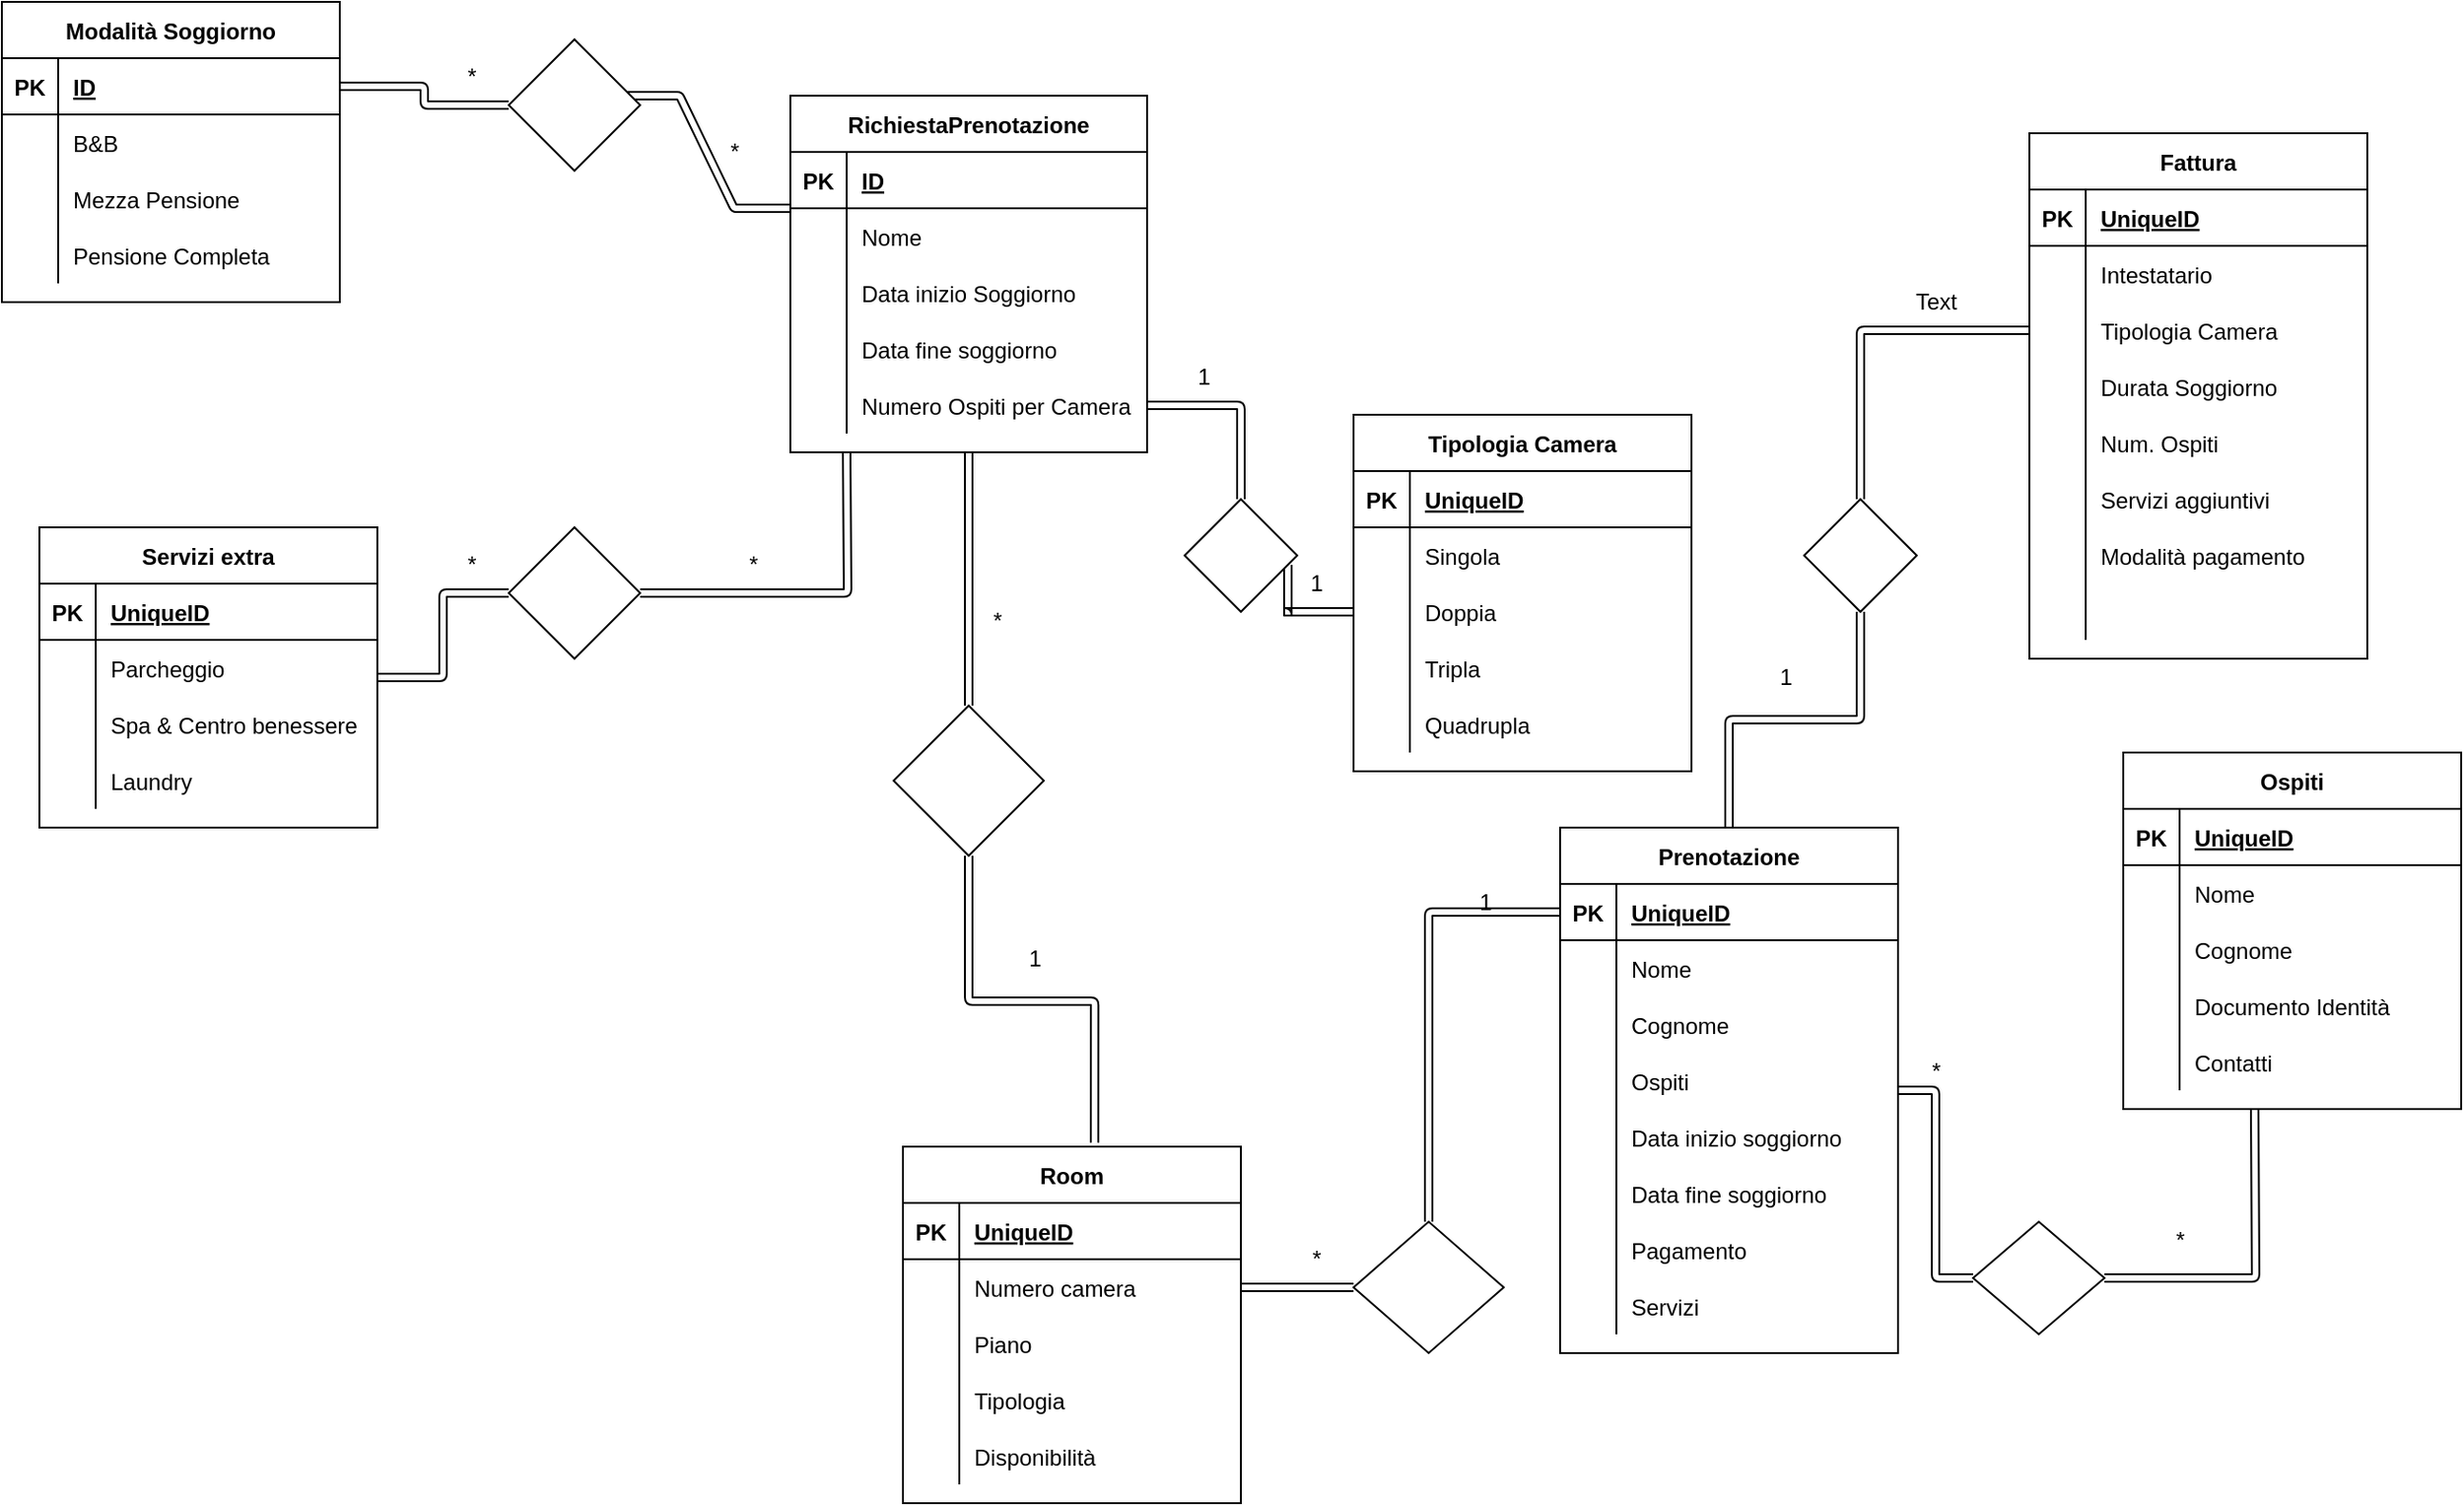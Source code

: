 <mxfile version="13.7.9" type="device"><diagram id="R2lEEEUBdFMjLlhIrx00" name="Page-1"><mxGraphModel dx="1936" dy="806" grid="1" gridSize="10" guides="1" tooltips="1" connect="1" arrows="1" fold="1" page="1" pageScale="1" pageWidth="850" pageHeight="1100" math="0" shadow="0" extFonts="Permanent Marker^https://fonts.googleapis.com/css?family=Permanent+Marker"><root><mxCell id="0"/><mxCell id="1" parent="0"/><mxCell id="8JOzGyw3Q2rwwjEbt0hc-200" value="" style="edgeStyle=orthogonalEdgeStyle;rounded=1;sketch=0;orthogonalLoop=1;jettySize=auto;html=1;shape=link;" parent="1" source="8JOzGyw3Q2rwwjEbt0hc-161" target="8JOzGyw3Q2rwwjEbt0hc-199" edge="1"><mxGeometry relative="1" as="geometry"/></mxCell><mxCell id="8JOzGyw3Q2rwwjEbt0hc-161" value="RichiestaPrenotazione" style="shape=table;startSize=30;container=1;collapsible=1;childLayout=tableLayout;fixedRows=1;rowLines=0;fontStyle=1;align=center;resizeLast=1;" parent="1" vertex="1"><mxGeometry x="290" y="90" width="190" height="190" as="geometry"/></mxCell><mxCell id="8JOzGyw3Q2rwwjEbt0hc-162" value="" style="shape=partialRectangle;collapsible=0;dropTarget=0;pointerEvents=0;fillColor=none;top=0;left=0;bottom=1;right=0;points=[[0,0.5],[1,0.5]];portConstraint=eastwest;" parent="8JOzGyw3Q2rwwjEbt0hc-161" vertex="1"><mxGeometry y="30" width="190" height="30" as="geometry"/></mxCell><mxCell id="8JOzGyw3Q2rwwjEbt0hc-163" value="PK" style="shape=partialRectangle;connectable=0;fillColor=none;top=0;left=0;bottom=0;right=0;fontStyle=1;overflow=hidden;" parent="8JOzGyw3Q2rwwjEbt0hc-162" vertex="1"><mxGeometry width="30" height="30" as="geometry"/></mxCell><mxCell id="8JOzGyw3Q2rwwjEbt0hc-164" value="ID" style="shape=partialRectangle;connectable=0;fillColor=none;top=0;left=0;bottom=0;right=0;align=left;spacingLeft=6;fontStyle=5;overflow=hidden;" parent="8JOzGyw3Q2rwwjEbt0hc-162" vertex="1"><mxGeometry x="30" width="160" height="30" as="geometry"/></mxCell><mxCell id="8JOzGyw3Q2rwwjEbt0hc-165" value="" style="shape=partialRectangle;collapsible=0;dropTarget=0;pointerEvents=0;fillColor=none;top=0;left=0;bottom=0;right=0;points=[[0,0.5],[1,0.5]];portConstraint=eastwest;" parent="8JOzGyw3Q2rwwjEbt0hc-161" vertex="1"><mxGeometry y="60" width="190" height="30" as="geometry"/></mxCell><mxCell id="8JOzGyw3Q2rwwjEbt0hc-166" value="" style="shape=partialRectangle;connectable=0;fillColor=none;top=0;left=0;bottom=0;right=0;editable=1;overflow=hidden;" parent="8JOzGyw3Q2rwwjEbt0hc-165" vertex="1"><mxGeometry width="30" height="30" as="geometry"/></mxCell><mxCell id="8JOzGyw3Q2rwwjEbt0hc-167" value="Nome" style="shape=partialRectangle;connectable=0;fillColor=none;top=0;left=0;bottom=0;right=0;align=left;spacingLeft=6;overflow=hidden;" parent="8JOzGyw3Q2rwwjEbt0hc-165" vertex="1"><mxGeometry x="30" width="160" height="30" as="geometry"/></mxCell><mxCell id="8JOzGyw3Q2rwwjEbt0hc-168" value="" style="shape=partialRectangle;collapsible=0;dropTarget=0;pointerEvents=0;fillColor=none;top=0;left=0;bottom=0;right=0;points=[[0,0.5],[1,0.5]];portConstraint=eastwest;" parent="8JOzGyw3Q2rwwjEbt0hc-161" vertex="1"><mxGeometry y="90" width="190" height="30" as="geometry"/></mxCell><mxCell id="8JOzGyw3Q2rwwjEbt0hc-169" value="" style="shape=partialRectangle;connectable=0;fillColor=none;top=0;left=0;bottom=0;right=0;editable=1;overflow=hidden;" parent="8JOzGyw3Q2rwwjEbt0hc-168" vertex="1"><mxGeometry width="30" height="30" as="geometry"/></mxCell><mxCell id="8JOzGyw3Q2rwwjEbt0hc-170" value="Data inizio Soggiorno" style="shape=partialRectangle;connectable=0;fillColor=none;top=0;left=0;bottom=0;right=0;align=left;spacingLeft=6;overflow=hidden;" parent="8JOzGyw3Q2rwwjEbt0hc-168" vertex="1"><mxGeometry x="30" width="160" height="30" as="geometry"/></mxCell><mxCell id="8JOzGyw3Q2rwwjEbt0hc-171" value="" style="shape=partialRectangle;collapsible=0;dropTarget=0;pointerEvents=0;fillColor=none;top=0;left=0;bottom=0;right=0;points=[[0,0.5],[1,0.5]];portConstraint=eastwest;" parent="8JOzGyw3Q2rwwjEbt0hc-161" vertex="1"><mxGeometry y="120" width="190" height="30" as="geometry"/></mxCell><mxCell id="8JOzGyw3Q2rwwjEbt0hc-172" value="" style="shape=partialRectangle;connectable=0;fillColor=none;top=0;left=0;bottom=0;right=0;editable=1;overflow=hidden;" parent="8JOzGyw3Q2rwwjEbt0hc-171" vertex="1"><mxGeometry width="30" height="30" as="geometry"/></mxCell><mxCell id="8JOzGyw3Q2rwwjEbt0hc-173" value="Data fine soggiorno" style="shape=partialRectangle;connectable=0;fillColor=none;top=0;left=0;bottom=0;right=0;align=left;spacingLeft=6;overflow=hidden;" parent="8JOzGyw3Q2rwwjEbt0hc-171" vertex="1"><mxGeometry x="30" width="160" height="30" as="geometry"/></mxCell><mxCell id="8JOzGyw3Q2rwwjEbt0hc-174" style="shape=partialRectangle;collapsible=0;dropTarget=0;pointerEvents=0;fillColor=none;top=0;left=0;bottom=0;right=0;points=[[0,0.5],[1,0.5]];portConstraint=eastwest;" parent="8JOzGyw3Q2rwwjEbt0hc-161" vertex="1"><mxGeometry y="150" width="190" height="30" as="geometry"/></mxCell><mxCell id="8JOzGyw3Q2rwwjEbt0hc-175" style="shape=partialRectangle;connectable=0;fillColor=none;top=0;left=0;bottom=0;right=0;editable=1;overflow=hidden;" parent="8JOzGyw3Q2rwwjEbt0hc-174" vertex="1"><mxGeometry width="30" height="30" as="geometry"/></mxCell><mxCell id="8JOzGyw3Q2rwwjEbt0hc-176" value="Numero Ospiti per Camera" style="shape=partialRectangle;connectable=0;fillColor=none;top=0;left=0;bottom=0;right=0;align=left;spacingLeft=6;overflow=hidden;" parent="8JOzGyw3Q2rwwjEbt0hc-174" vertex="1"><mxGeometry x="30" width="160" height="30" as="geometry"/></mxCell><mxCell id="8JOzGyw3Q2rwwjEbt0hc-195" value="" style="edgeStyle=entityRelationEdgeStyle;fontSize=12;html=1;endArrow=ERone;endFill=1;shape=link;curved=1;" parent="1" edge="1"><mxGeometry width="100" height="100" relative="1" as="geometry"><mxPoint x="201" y="90" as="sourcePoint"/><mxPoint x="290" y="150" as="targetPoint"/></mxGeometry></mxCell><mxCell id="8JOzGyw3Q2rwwjEbt0hc-204" style="edgeStyle=orthogonalEdgeStyle;rounded=1;sketch=0;orthogonalLoop=1;jettySize=auto;html=1;entryX=0.567;entryY=-0.011;entryDx=0;entryDy=0;entryPerimeter=0;shape=link;" parent="1" source="8JOzGyw3Q2rwwjEbt0hc-199" target="8JOzGyw3Q2rwwjEbt0hc-1" edge="1"><mxGeometry relative="1" as="geometry"/></mxCell><mxCell id="8JOzGyw3Q2rwwjEbt0hc-199" value="" style="rhombus;whiteSpace=wrap;html=1;fontStyle=1;startSize=30;" parent="1" vertex="1"><mxGeometry x="345" y="415" width="80" height="80" as="geometry"/></mxCell><mxCell id="8JOzGyw3Q2rwwjEbt0hc-37" value="Modalità Soggiorno" style="shape=table;startSize=30;container=1;collapsible=1;childLayout=tableLayout;fixedRows=1;rowLines=0;fontStyle=1;align=center;resizeLast=1;" parent="1" vertex="1"><mxGeometry x="-130" y="40" width="180" height="160" as="geometry"/></mxCell><mxCell id="8JOzGyw3Q2rwwjEbt0hc-38" value="" style="shape=partialRectangle;collapsible=0;dropTarget=0;pointerEvents=0;fillColor=none;top=0;left=0;bottom=1;right=0;points=[[0,0.5],[1,0.5]];portConstraint=eastwest;" parent="8JOzGyw3Q2rwwjEbt0hc-37" vertex="1"><mxGeometry y="30" width="180" height="30" as="geometry"/></mxCell><mxCell id="8JOzGyw3Q2rwwjEbt0hc-39" value="PK" style="shape=partialRectangle;connectable=0;fillColor=none;top=0;left=0;bottom=0;right=0;fontStyle=1;overflow=hidden;" parent="8JOzGyw3Q2rwwjEbt0hc-38" vertex="1"><mxGeometry width="30" height="30" as="geometry"/></mxCell><mxCell id="8JOzGyw3Q2rwwjEbt0hc-40" value="ID" style="shape=partialRectangle;connectable=0;fillColor=none;top=0;left=0;bottom=0;right=0;align=left;spacingLeft=6;fontStyle=5;overflow=hidden;" parent="8JOzGyw3Q2rwwjEbt0hc-38" vertex="1"><mxGeometry x="30" width="150" height="30" as="geometry"/></mxCell><mxCell id="8JOzGyw3Q2rwwjEbt0hc-41" value="" style="shape=partialRectangle;collapsible=0;dropTarget=0;pointerEvents=0;fillColor=none;top=0;left=0;bottom=0;right=0;points=[[0,0.5],[1,0.5]];portConstraint=eastwest;" parent="8JOzGyw3Q2rwwjEbt0hc-37" vertex="1"><mxGeometry y="60" width="180" height="30" as="geometry"/></mxCell><mxCell id="8JOzGyw3Q2rwwjEbt0hc-42" value="" style="shape=partialRectangle;connectable=0;fillColor=none;top=0;left=0;bottom=0;right=0;editable=1;overflow=hidden;" parent="8JOzGyw3Q2rwwjEbt0hc-41" vertex="1"><mxGeometry width="30" height="30" as="geometry"/></mxCell><mxCell id="8JOzGyw3Q2rwwjEbt0hc-43" value="B&amp;B" style="shape=partialRectangle;connectable=0;fillColor=none;top=0;left=0;bottom=0;right=0;align=left;spacingLeft=6;overflow=hidden;" parent="8JOzGyw3Q2rwwjEbt0hc-41" vertex="1"><mxGeometry x="30" width="150" height="30" as="geometry"/></mxCell><mxCell id="8JOzGyw3Q2rwwjEbt0hc-44" value="" style="shape=partialRectangle;collapsible=0;dropTarget=0;pointerEvents=0;fillColor=none;top=0;left=0;bottom=0;right=0;points=[[0,0.5],[1,0.5]];portConstraint=eastwest;" parent="8JOzGyw3Q2rwwjEbt0hc-37" vertex="1"><mxGeometry y="90" width="180" height="30" as="geometry"/></mxCell><mxCell id="8JOzGyw3Q2rwwjEbt0hc-45" value="" style="shape=partialRectangle;connectable=0;fillColor=none;top=0;left=0;bottom=0;right=0;editable=1;overflow=hidden;" parent="8JOzGyw3Q2rwwjEbt0hc-44" vertex="1"><mxGeometry width="30" height="30" as="geometry"/></mxCell><mxCell id="8JOzGyw3Q2rwwjEbt0hc-46" value="Mezza Pensione" style="shape=partialRectangle;connectable=0;fillColor=none;top=0;left=0;bottom=0;right=0;align=left;spacingLeft=6;overflow=hidden;" parent="8JOzGyw3Q2rwwjEbt0hc-44" vertex="1"><mxGeometry x="30" width="150" height="30" as="geometry"/></mxCell><mxCell id="8JOzGyw3Q2rwwjEbt0hc-47" value="" style="shape=partialRectangle;collapsible=0;dropTarget=0;pointerEvents=0;fillColor=none;top=0;left=0;bottom=0;right=0;points=[[0,0.5],[1,0.5]];portConstraint=eastwest;" parent="8JOzGyw3Q2rwwjEbt0hc-37" vertex="1"><mxGeometry y="120" width="180" height="30" as="geometry"/></mxCell><mxCell id="8JOzGyw3Q2rwwjEbt0hc-48" value="" style="shape=partialRectangle;connectable=0;fillColor=none;top=0;left=0;bottom=0;right=0;editable=1;overflow=hidden;" parent="8JOzGyw3Q2rwwjEbt0hc-47" vertex="1"><mxGeometry width="30" height="30" as="geometry"/></mxCell><mxCell id="8JOzGyw3Q2rwwjEbt0hc-49" value="Pensione Completa" style="shape=partialRectangle;connectable=0;fillColor=none;top=0;left=0;bottom=0;right=0;align=left;spacingLeft=6;overflow=hidden;" parent="8JOzGyw3Q2rwwjEbt0hc-47" vertex="1"><mxGeometry x="30" width="150" height="30" as="geometry"/></mxCell><mxCell id="8JOzGyw3Q2rwwjEbt0hc-1" value="Room" style="shape=table;startSize=30;container=1;collapsible=1;childLayout=tableLayout;fixedRows=1;rowLines=0;fontStyle=1;align=center;resizeLast=1;" parent="1" vertex="1"><mxGeometry x="350" y="650" width="180" height="190" as="geometry"/></mxCell><mxCell id="8JOzGyw3Q2rwwjEbt0hc-2" value="" style="shape=partialRectangle;collapsible=0;dropTarget=0;pointerEvents=0;fillColor=none;top=0;left=0;bottom=1;right=0;points=[[0,0.5],[1,0.5]];portConstraint=eastwest;" parent="8JOzGyw3Q2rwwjEbt0hc-1" vertex="1"><mxGeometry y="30" width="180" height="30" as="geometry"/></mxCell><mxCell id="8JOzGyw3Q2rwwjEbt0hc-3" value="PK" style="shape=partialRectangle;connectable=0;fillColor=none;top=0;left=0;bottom=0;right=0;fontStyle=1;overflow=hidden;" parent="8JOzGyw3Q2rwwjEbt0hc-2" vertex="1"><mxGeometry width="30" height="30" as="geometry"/></mxCell><mxCell id="8JOzGyw3Q2rwwjEbt0hc-4" value="UniqueID" style="shape=partialRectangle;connectable=0;fillColor=none;top=0;left=0;bottom=0;right=0;align=left;spacingLeft=6;fontStyle=5;overflow=hidden;" parent="8JOzGyw3Q2rwwjEbt0hc-2" vertex="1"><mxGeometry x="30" width="150" height="30" as="geometry"/></mxCell><mxCell id="8JOzGyw3Q2rwwjEbt0hc-5" value="" style="shape=partialRectangle;collapsible=0;dropTarget=0;pointerEvents=0;fillColor=none;top=0;left=0;bottom=0;right=0;points=[[0,0.5],[1,0.5]];portConstraint=eastwest;" parent="8JOzGyw3Q2rwwjEbt0hc-1" vertex="1"><mxGeometry y="60" width="180" height="30" as="geometry"/></mxCell><mxCell id="8JOzGyw3Q2rwwjEbt0hc-6" value="" style="shape=partialRectangle;connectable=0;fillColor=none;top=0;left=0;bottom=0;right=0;editable=1;overflow=hidden;" parent="8JOzGyw3Q2rwwjEbt0hc-5" vertex="1"><mxGeometry width="30" height="30" as="geometry"/></mxCell><mxCell id="8JOzGyw3Q2rwwjEbt0hc-7" value="Numero camera" style="shape=partialRectangle;connectable=0;fillColor=none;top=0;left=0;bottom=0;right=0;align=left;spacingLeft=6;overflow=hidden;" parent="8JOzGyw3Q2rwwjEbt0hc-5" vertex="1"><mxGeometry x="30" width="150" height="30" as="geometry"/></mxCell><mxCell id="8JOzGyw3Q2rwwjEbt0hc-8" value="" style="shape=partialRectangle;collapsible=0;dropTarget=0;pointerEvents=0;fillColor=none;top=0;left=0;bottom=0;right=0;points=[[0,0.5],[1,0.5]];portConstraint=eastwest;" parent="8JOzGyw3Q2rwwjEbt0hc-1" vertex="1"><mxGeometry y="90" width="180" height="30" as="geometry"/></mxCell><mxCell id="8JOzGyw3Q2rwwjEbt0hc-9" value="" style="shape=partialRectangle;connectable=0;fillColor=none;top=0;left=0;bottom=0;right=0;editable=1;overflow=hidden;" parent="8JOzGyw3Q2rwwjEbt0hc-8" vertex="1"><mxGeometry width="30" height="30" as="geometry"/></mxCell><mxCell id="8JOzGyw3Q2rwwjEbt0hc-10" value="Piano" style="shape=partialRectangle;connectable=0;fillColor=none;top=0;left=0;bottom=0;right=0;align=left;spacingLeft=6;overflow=hidden;" parent="8JOzGyw3Q2rwwjEbt0hc-8" vertex="1"><mxGeometry x="30" width="150" height="30" as="geometry"/></mxCell><mxCell id="8JOzGyw3Q2rwwjEbt0hc-18" style="shape=partialRectangle;collapsible=0;dropTarget=0;pointerEvents=0;fillColor=none;top=0;left=0;bottom=0;right=0;points=[[0,0.5],[1,0.5]];portConstraint=eastwest;" parent="8JOzGyw3Q2rwwjEbt0hc-1" vertex="1"><mxGeometry y="120" width="180" height="30" as="geometry"/></mxCell><mxCell id="8JOzGyw3Q2rwwjEbt0hc-19" style="shape=partialRectangle;connectable=0;fillColor=none;top=0;left=0;bottom=0;right=0;editable=1;overflow=hidden;" parent="8JOzGyw3Q2rwwjEbt0hc-18" vertex="1"><mxGeometry width="30" height="30" as="geometry"/></mxCell><mxCell id="8JOzGyw3Q2rwwjEbt0hc-20" value="Tipologia" style="shape=partialRectangle;connectable=0;fillColor=none;top=0;left=0;bottom=0;right=0;align=left;spacingLeft=6;overflow=hidden;" parent="8JOzGyw3Q2rwwjEbt0hc-18" vertex="1"><mxGeometry x="30" width="150" height="30" as="geometry"/></mxCell><mxCell id="8JOzGyw3Q2rwwjEbt0hc-11" value="" style="shape=partialRectangle;collapsible=0;dropTarget=0;pointerEvents=0;fillColor=none;top=0;left=0;bottom=0;right=0;points=[[0,0.5],[1,0.5]];portConstraint=eastwest;" parent="8JOzGyw3Q2rwwjEbt0hc-1" vertex="1"><mxGeometry y="150" width="180" height="30" as="geometry"/></mxCell><mxCell id="8JOzGyw3Q2rwwjEbt0hc-12" value="" style="shape=partialRectangle;connectable=0;fillColor=none;top=0;left=0;bottom=0;right=0;editable=1;overflow=hidden;" parent="8JOzGyw3Q2rwwjEbt0hc-11" vertex="1"><mxGeometry width="30" height="30" as="geometry"/></mxCell><mxCell id="8JOzGyw3Q2rwwjEbt0hc-13" value="Disponibilità" style="shape=partialRectangle;connectable=0;fillColor=none;top=0;left=0;bottom=0;right=0;align=left;spacingLeft=6;overflow=hidden;" parent="8JOzGyw3Q2rwwjEbt0hc-11" vertex="1"><mxGeometry x="30" width="150" height="30" as="geometry"/></mxCell><mxCell id="8JOzGyw3Q2rwwjEbt0hc-205" style="edgeStyle=orthogonalEdgeStyle;rounded=1;sketch=0;orthogonalLoop=1;jettySize=auto;html=1;shape=link;" parent="1" source="8JOzGyw3Q2rwwjEbt0hc-5" edge="1"><mxGeometry relative="1" as="geometry"><mxPoint x="590" y="725" as="targetPoint"/></mxGeometry></mxCell><mxCell id="8JOzGyw3Q2rwwjEbt0hc-208" style="edgeStyle=orthogonalEdgeStyle;shape=link;rounded=1;sketch=0;orthogonalLoop=1;jettySize=auto;html=1;" parent="1" source="8JOzGyw3Q2rwwjEbt0hc-79" target="8JOzGyw3Q2rwwjEbt0hc-209" edge="1"><mxGeometry relative="1" as="geometry"><mxPoint x="850" y="360" as="targetPoint"/></mxGeometry></mxCell><mxCell id="8JOzGyw3Q2rwwjEbt0hc-225" style="edgeStyle=orthogonalEdgeStyle;shape=link;rounded=1;sketch=0;orthogonalLoop=1;jettySize=auto;html=1;" parent="1" source="8JOzGyw3Q2rwwjEbt0hc-79" target="8JOzGyw3Q2rwwjEbt0hc-226" edge="1"><mxGeometry relative="1" as="geometry"><mxPoint x="960" y="730" as="targetPoint"/></mxGeometry></mxCell><mxCell id="8JOzGyw3Q2rwwjEbt0hc-79" value="Prenotazione" style="shape=table;startSize=30;container=1;collapsible=1;childLayout=tableLayout;fixedRows=1;rowLines=0;fontStyle=1;align=center;resizeLast=1;" parent="1" vertex="1"><mxGeometry x="700" y="480" width="180" height="280" as="geometry"/></mxCell><mxCell id="8JOzGyw3Q2rwwjEbt0hc-80" value="" style="shape=partialRectangle;collapsible=0;dropTarget=0;pointerEvents=0;fillColor=none;top=0;left=0;bottom=1;right=0;points=[[0,0.5],[1,0.5]];portConstraint=eastwest;" parent="8JOzGyw3Q2rwwjEbt0hc-79" vertex="1"><mxGeometry y="30" width="180" height="30" as="geometry"/></mxCell><mxCell id="8JOzGyw3Q2rwwjEbt0hc-81" value="PK" style="shape=partialRectangle;connectable=0;fillColor=none;top=0;left=0;bottom=0;right=0;fontStyle=1;overflow=hidden;" parent="8JOzGyw3Q2rwwjEbt0hc-80" vertex="1"><mxGeometry width="30" height="30" as="geometry"/></mxCell><mxCell id="8JOzGyw3Q2rwwjEbt0hc-82" value="UniqueID" style="shape=partialRectangle;connectable=0;fillColor=none;top=0;left=0;bottom=0;right=0;align=left;spacingLeft=6;fontStyle=5;overflow=hidden;" parent="8JOzGyw3Q2rwwjEbt0hc-80" vertex="1"><mxGeometry x="30" width="150" height="30" as="geometry"/></mxCell><mxCell id="8JOzGyw3Q2rwwjEbt0hc-83" value="" style="shape=partialRectangle;collapsible=0;dropTarget=0;pointerEvents=0;fillColor=none;top=0;left=0;bottom=0;right=0;points=[[0,0.5],[1,0.5]];portConstraint=eastwest;" parent="8JOzGyw3Q2rwwjEbt0hc-79" vertex="1"><mxGeometry y="60" width="180" height="30" as="geometry"/></mxCell><mxCell id="8JOzGyw3Q2rwwjEbt0hc-84" value="" style="shape=partialRectangle;connectable=0;fillColor=none;top=0;left=0;bottom=0;right=0;editable=1;overflow=hidden;" parent="8JOzGyw3Q2rwwjEbt0hc-83" vertex="1"><mxGeometry width="30" height="30" as="geometry"/></mxCell><mxCell id="8JOzGyw3Q2rwwjEbt0hc-85" value="Nome" style="shape=partialRectangle;connectable=0;fillColor=none;top=0;left=0;bottom=0;right=0;align=left;spacingLeft=6;overflow=hidden;" parent="8JOzGyw3Q2rwwjEbt0hc-83" vertex="1"><mxGeometry x="30" width="150" height="30" as="geometry"/></mxCell><mxCell id="8JOzGyw3Q2rwwjEbt0hc-86" value="" style="shape=partialRectangle;collapsible=0;dropTarget=0;pointerEvents=0;fillColor=none;top=0;left=0;bottom=0;right=0;points=[[0,0.5],[1,0.5]];portConstraint=eastwest;" parent="8JOzGyw3Q2rwwjEbt0hc-79" vertex="1"><mxGeometry y="90" width="180" height="30" as="geometry"/></mxCell><mxCell id="8JOzGyw3Q2rwwjEbt0hc-87" value="" style="shape=partialRectangle;connectable=0;fillColor=none;top=0;left=0;bottom=0;right=0;editable=1;overflow=hidden;" parent="8JOzGyw3Q2rwwjEbt0hc-86" vertex="1"><mxGeometry width="30" height="30" as="geometry"/></mxCell><mxCell id="8JOzGyw3Q2rwwjEbt0hc-88" value="Cognome" style="shape=partialRectangle;connectable=0;fillColor=none;top=0;left=0;bottom=0;right=0;align=left;spacingLeft=6;overflow=hidden;" parent="8JOzGyw3Q2rwwjEbt0hc-86" vertex="1"><mxGeometry x="30" width="150" height="30" as="geometry"/></mxCell><mxCell id="8JOzGyw3Q2rwwjEbt0hc-89" value="" style="shape=partialRectangle;collapsible=0;dropTarget=0;pointerEvents=0;fillColor=none;top=0;left=0;bottom=0;right=0;points=[[0,0.5],[1,0.5]];portConstraint=eastwest;" parent="8JOzGyw3Q2rwwjEbt0hc-79" vertex="1"><mxGeometry y="120" width="180" height="30" as="geometry"/></mxCell><mxCell id="8JOzGyw3Q2rwwjEbt0hc-90" value="" style="shape=partialRectangle;connectable=0;fillColor=none;top=0;left=0;bottom=0;right=0;editable=1;overflow=hidden;" parent="8JOzGyw3Q2rwwjEbt0hc-89" vertex="1"><mxGeometry width="30" height="30" as="geometry"/></mxCell><mxCell id="8JOzGyw3Q2rwwjEbt0hc-91" value="Ospiti" style="shape=partialRectangle;connectable=0;fillColor=none;top=0;left=0;bottom=0;right=0;align=left;spacingLeft=6;overflow=hidden;" parent="8JOzGyw3Q2rwwjEbt0hc-89" vertex="1"><mxGeometry x="30" width="150" height="30" as="geometry"/></mxCell><mxCell id="8JOzGyw3Q2rwwjEbt0hc-92" style="shape=partialRectangle;collapsible=0;dropTarget=0;pointerEvents=0;fillColor=none;top=0;left=0;bottom=0;right=0;points=[[0,0.5],[1,0.5]];portConstraint=eastwest;" parent="8JOzGyw3Q2rwwjEbt0hc-79" vertex="1"><mxGeometry y="150" width="180" height="30" as="geometry"/></mxCell><mxCell id="8JOzGyw3Q2rwwjEbt0hc-93" style="shape=partialRectangle;connectable=0;fillColor=none;top=0;left=0;bottom=0;right=0;editable=1;overflow=hidden;" parent="8JOzGyw3Q2rwwjEbt0hc-92" vertex="1"><mxGeometry width="30" height="30" as="geometry"/></mxCell><mxCell id="8JOzGyw3Q2rwwjEbt0hc-94" value="Data inizio soggiorno" style="shape=partialRectangle;connectable=0;fillColor=none;top=0;left=0;bottom=0;right=0;align=left;spacingLeft=6;overflow=hidden;" parent="8JOzGyw3Q2rwwjEbt0hc-92" vertex="1"><mxGeometry x="30" width="150" height="30" as="geometry"/></mxCell><mxCell id="8JOzGyw3Q2rwwjEbt0hc-95" style="shape=partialRectangle;collapsible=0;dropTarget=0;pointerEvents=0;fillColor=none;top=0;left=0;bottom=0;right=0;points=[[0,0.5],[1,0.5]];portConstraint=eastwest;" parent="8JOzGyw3Q2rwwjEbt0hc-79" vertex="1"><mxGeometry y="180" width="180" height="30" as="geometry"/></mxCell><mxCell id="8JOzGyw3Q2rwwjEbt0hc-96" style="shape=partialRectangle;connectable=0;fillColor=none;top=0;left=0;bottom=0;right=0;editable=1;overflow=hidden;" parent="8JOzGyw3Q2rwwjEbt0hc-95" vertex="1"><mxGeometry width="30" height="30" as="geometry"/></mxCell><mxCell id="8JOzGyw3Q2rwwjEbt0hc-97" value="Data fine soggiorno" style="shape=partialRectangle;connectable=0;fillColor=none;top=0;left=0;bottom=0;right=0;align=left;spacingLeft=6;overflow=hidden;" parent="8JOzGyw3Q2rwwjEbt0hc-95" vertex="1"><mxGeometry x="30" width="150" height="30" as="geometry"/></mxCell><mxCell id="8JOzGyw3Q2rwwjEbt0hc-98" style="shape=partialRectangle;collapsible=0;dropTarget=0;pointerEvents=0;fillColor=none;top=0;left=0;bottom=0;right=0;points=[[0,0.5],[1,0.5]];portConstraint=eastwest;" parent="8JOzGyw3Q2rwwjEbt0hc-79" vertex="1"><mxGeometry y="210" width="180" height="30" as="geometry"/></mxCell><mxCell id="8JOzGyw3Q2rwwjEbt0hc-99" style="shape=partialRectangle;connectable=0;fillColor=none;top=0;left=0;bottom=0;right=0;editable=1;overflow=hidden;" parent="8JOzGyw3Q2rwwjEbt0hc-98" vertex="1"><mxGeometry width="30" height="30" as="geometry"/></mxCell><mxCell id="8JOzGyw3Q2rwwjEbt0hc-100" value="Pagamento" style="shape=partialRectangle;connectable=0;fillColor=none;top=0;left=0;bottom=0;right=0;align=left;spacingLeft=6;overflow=hidden;" parent="8JOzGyw3Q2rwwjEbt0hc-98" vertex="1"><mxGeometry x="30" width="150" height="30" as="geometry"/></mxCell><mxCell id="8JOzGyw3Q2rwwjEbt0hc-114" style="shape=partialRectangle;collapsible=0;dropTarget=0;pointerEvents=0;fillColor=none;top=0;left=0;bottom=0;right=0;points=[[0,0.5],[1,0.5]];portConstraint=eastwest;" parent="8JOzGyw3Q2rwwjEbt0hc-79" vertex="1"><mxGeometry y="240" width="180" height="30" as="geometry"/></mxCell><mxCell id="8JOzGyw3Q2rwwjEbt0hc-115" style="shape=partialRectangle;connectable=0;fillColor=none;top=0;left=0;bottom=0;right=0;editable=1;overflow=hidden;" parent="8JOzGyw3Q2rwwjEbt0hc-114" vertex="1"><mxGeometry width="30" height="30" as="geometry"/></mxCell><mxCell id="8JOzGyw3Q2rwwjEbt0hc-116" value="Servizi" style="shape=partialRectangle;connectable=0;fillColor=none;top=0;left=0;bottom=0;right=0;align=left;spacingLeft=6;overflow=hidden;" parent="8JOzGyw3Q2rwwjEbt0hc-114" vertex="1"><mxGeometry x="30" width="150" height="30" as="geometry"/></mxCell><mxCell id="8JOzGyw3Q2rwwjEbt0hc-207" style="edgeStyle=orthogonalEdgeStyle;shape=link;rounded=1;sketch=0;orthogonalLoop=1;jettySize=auto;html=1;entryX=0;entryY=0.5;entryDx=0;entryDy=0;" parent="1" source="8JOzGyw3Q2rwwjEbt0hc-206" target="8JOzGyw3Q2rwwjEbt0hc-80" edge="1"><mxGeometry relative="1" as="geometry"/></mxCell><mxCell id="8JOzGyw3Q2rwwjEbt0hc-206" value="" style="rhombus;whiteSpace=wrap;html=1;rounded=0;sketch=0;" parent="1" vertex="1"><mxGeometry x="590" y="690" width="80" height="70" as="geometry"/></mxCell><mxCell id="8JOzGyw3Q2rwwjEbt0hc-101" value="Fattura" style="shape=table;startSize=30;container=1;collapsible=1;childLayout=tableLayout;fixedRows=1;rowLines=0;fontStyle=1;align=center;resizeLast=1;" parent="1" vertex="1"><mxGeometry x="950" y="110" width="180" height="280" as="geometry"/></mxCell><mxCell id="8JOzGyw3Q2rwwjEbt0hc-102" value="" style="shape=partialRectangle;collapsible=0;dropTarget=0;pointerEvents=0;fillColor=none;top=0;left=0;bottom=1;right=0;points=[[0,0.5],[1,0.5]];portConstraint=eastwest;" parent="8JOzGyw3Q2rwwjEbt0hc-101" vertex="1"><mxGeometry y="30" width="180" height="30" as="geometry"/></mxCell><mxCell id="8JOzGyw3Q2rwwjEbt0hc-103" value="PK" style="shape=partialRectangle;connectable=0;fillColor=none;top=0;left=0;bottom=0;right=0;fontStyle=1;overflow=hidden;" parent="8JOzGyw3Q2rwwjEbt0hc-102" vertex="1"><mxGeometry width="30" height="30" as="geometry"/></mxCell><mxCell id="8JOzGyw3Q2rwwjEbt0hc-104" value="UniqueID" style="shape=partialRectangle;connectable=0;fillColor=none;top=0;left=0;bottom=0;right=0;align=left;spacingLeft=6;fontStyle=5;overflow=hidden;" parent="8JOzGyw3Q2rwwjEbt0hc-102" vertex="1"><mxGeometry x="30" width="150" height="30" as="geometry"/></mxCell><mxCell id="8JOzGyw3Q2rwwjEbt0hc-105" value="" style="shape=partialRectangle;collapsible=0;dropTarget=0;pointerEvents=0;fillColor=none;top=0;left=0;bottom=0;right=0;points=[[0,0.5],[1,0.5]];portConstraint=eastwest;" parent="8JOzGyw3Q2rwwjEbt0hc-101" vertex="1"><mxGeometry y="60" width="180" height="30" as="geometry"/></mxCell><mxCell id="8JOzGyw3Q2rwwjEbt0hc-106" value="" style="shape=partialRectangle;connectable=0;fillColor=none;top=0;left=0;bottom=0;right=0;editable=1;overflow=hidden;" parent="8JOzGyw3Q2rwwjEbt0hc-105" vertex="1"><mxGeometry width="30" height="30" as="geometry"/></mxCell><mxCell id="8JOzGyw3Q2rwwjEbt0hc-107" value="Intestatario" style="shape=partialRectangle;connectable=0;fillColor=none;top=0;left=0;bottom=0;right=0;align=left;spacingLeft=6;overflow=hidden;" parent="8JOzGyw3Q2rwwjEbt0hc-105" vertex="1"><mxGeometry x="30" width="150" height="30" as="geometry"/></mxCell><mxCell id="8JOzGyw3Q2rwwjEbt0hc-111" value="" style="shape=partialRectangle;collapsible=0;dropTarget=0;pointerEvents=0;fillColor=none;top=0;left=0;bottom=0;right=0;points=[[0,0.5],[1,0.5]];portConstraint=eastwest;" parent="8JOzGyw3Q2rwwjEbt0hc-101" vertex="1"><mxGeometry y="90" width="180" height="30" as="geometry"/></mxCell><mxCell id="8JOzGyw3Q2rwwjEbt0hc-112" value="" style="shape=partialRectangle;connectable=0;fillColor=none;top=0;left=0;bottom=0;right=0;editable=1;overflow=hidden;" parent="8JOzGyw3Q2rwwjEbt0hc-111" vertex="1"><mxGeometry width="30" height="30" as="geometry"/></mxCell><mxCell id="8JOzGyw3Q2rwwjEbt0hc-113" value="Tipologia Camera" style="shape=partialRectangle;connectable=0;fillColor=none;top=0;left=0;bottom=0;right=0;align=left;spacingLeft=6;overflow=hidden;" parent="8JOzGyw3Q2rwwjEbt0hc-111" vertex="1"><mxGeometry x="30" width="150" height="30" as="geometry"/></mxCell><mxCell id="8JOzGyw3Q2rwwjEbt0hc-108" value="" style="shape=partialRectangle;collapsible=0;dropTarget=0;pointerEvents=0;fillColor=none;top=0;left=0;bottom=0;right=0;points=[[0,0.5],[1,0.5]];portConstraint=eastwest;" parent="8JOzGyw3Q2rwwjEbt0hc-101" vertex="1"><mxGeometry y="120" width="180" height="30" as="geometry"/></mxCell><mxCell id="8JOzGyw3Q2rwwjEbt0hc-109" value="" style="shape=partialRectangle;connectable=0;fillColor=none;top=0;left=0;bottom=0;right=0;editable=1;overflow=hidden;" parent="8JOzGyw3Q2rwwjEbt0hc-108" vertex="1"><mxGeometry width="30" height="30" as="geometry"/></mxCell><mxCell id="8JOzGyw3Q2rwwjEbt0hc-110" value="Durata Soggiorno" style="shape=partialRectangle;connectable=0;fillColor=none;top=0;left=0;bottom=0;right=0;align=left;spacingLeft=6;overflow=hidden;" parent="8JOzGyw3Q2rwwjEbt0hc-108" vertex="1"><mxGeometry x="30" width="150" height="30" as="geometry"/></mxCell><mxCell id="8JOzGyw3Q2rwwjEbt0hc-117" style="shape=partialRectangle;collapsible=0;dropTarget=0;pointerEvents=0;fillColor=none;top=0;left=0;bottom=0;right=0;points=[[0,0.5],[1,0.5]];portConstraint=eastwest;" parent="8JOzGyw3Q2rwwjEbt0hc-101" vertex="1"><mxGeometry y="150" width="180" height="30" as="geometry"/></mxCell><mxCell id="8JOzGyw3Q2rwwjEbt0hc-118" style="shape=partialRectangle;connectable=0;fillColor=none;top=0;left=0;bottom=0;right=0;editable=1;overflow=hidden;" parent="8JOzGyw3Q2rwwjEbt0hc-117" vertex="1"><mxGeometry width="30" height="30" as="geometry"/></mxCell><mxCell id="8JOzGyw3Q2rwwjEbt0hc-119" value="Num. Ospiti" style="shape=partialRectangle;connectable=0;fillColor=none;top=0;left=0;bottom=0;right=0;align=left;spacingLeft=6;overflow=hidden;" parent="8JOzGyw3Q2rwwjEbt0hc-117" vertex="1"><mxGeometry x="30" width="150" height="30" as="geometry"/></mxCell><mxCell id="8JOzGyw3Q2rwwjEbt0hc-120" style="shape=partialRectangle;collapsible=0;dropTarget=0;pointerEvents=0;fillColor=none;top=0;left=0;bottom=0;right=0;points=[[0,0.5],[1,0.5]];portConstraint=eastwest;" parent="8JOzGyw3Q2rwwjEbt0hc-101" vertex="1"><mxGeometry y="180" width="180" height="30" as="geometry"/></mxCell><mxCell id="8JOzGyw3Q2rwwjEbt0hc-121" style="shape=partialRectangle;connectable=0;fillColor=none;top=0;left=0;bottom=0;right=0;editable=1;overflow=hidden;" parent="8JOzGyw3Q2rwwjEbt0hc-120" vertex="1"><mxGeometry width="30" height="30" as="geometry"/></mxCell><mxCell id="8JOzGyw3Q2rwwjEbt0hc-122" value="Servizi aggiuntivi" style="shape=partialRectangle;connectable=0;fillColor=none;top=0;left=0;bottom=0;right=0;align=left;spacingLeft=6;overflow=hidden;" parent="8JOzGyw3Q2rwwjEbt0hc-120" vertex="1"><mxGeometry x="30" width="150" height="30" as="geometry"/></mxCell><mxCell id="8JOzGyw3Q2rwwjEbt0hc-126" style="shape=partialRectangle;collapsible=0;dropTarget=0;pointerEvents=0;fillColor=none;top=0;left=0;bottom=0;right=0;points=[[0,0.5],[1,0.5]];portConstraint=eastwest;" parent="8JOzGyw3Q2rwwjEbt0hc-101" vertex="1"><mxGeometry y="210" width="180" height="30" as="geometry"/></mxCell><mxCell id="8JOzGyw3Q2rwwjEbt0hc-127" style="shape=partialRectangle;connectable=0;fillColor=none;top=0;left=0;bottom=0;right=0;editable=1;overflow=hidden;" parent="8JOzGyw3Q2rwwjEbt0hc-126" vertex="1"><mxGeometry width="30" height="30" as="geometry"/></mxCell><mxCell id="8JOzGyw3Q2rwwjEbt0hc-128" value="Modalità pagamento" style="shape=partialRectangle;connectable=0;fillColor=none;top=0;left=0;bottom=0;right=0;align=left;spacingLeft=6;overflow=hidden;" parent="8JOzGyw3Q2rwwjEbt0hc-126" vertex="1"><mxGeometry x="30" width="150" height="30" as="geometry"/></mxCell><mxCell id="8JOzGyw3Q2rwwjEbt0hc-123" style="shape=partialRectangle;collapsible=0;dropTarget=0;pointerEvents=0;fillColor=none;top=0;left=0;bottom=0;right=0;points=[[0,0.5],[1,0.5]];portConstraint=eastwest;" parent="8JOzGyw3Q2rwwjEbt0hc-101" vertex="1"><mxGeometry y="240" width="180" height="30" as="geometry"/></mxCell><mxCell id="8JOzGyw3Q2rwwjEbt0hc-124" style="shape=partialRectangle;connectable=0;fillColor=none;top=0;left=0;bottom=0;right=0;editable=1;overflow=hidden;" parent="8JOzGyw3Q2rwwjEbt0hc-123" vertex="1"><mxGeometry width="30" height="30" as="geometry"/></mxCell><mxCell id="8JOzGyw3Q2rwwjEbt0hc-125" style="shape=partialRectangle;connectable=0;fillColor=none;top=0;left=0;bottom=0;right=0;align=left;spacingLeft=6;overflow=hidden;" parent="8JOzGyw3Q2rwwjEbt0hc-123" vertex="1"><mxGeometry x="30" width="150" height="30" as="geometry"/></mxCell><mxCell id="8JOzGyw3Q2rwwjEbt0hc-210" style="edgeStyle=orthogonalEdgeStyle;shape=link;rounded=1;sketch=0;orthogonalLoop=1;jettySize=auto;html=1;" parent="1" source="8JOzGyw3Q2rwwjEbt0hc-209" target="8JOzGyw3Q2rwwjEbt0hc-111" edge="1"><mxGeometry relative="1" as="geometry"/></mxCell><mxCell id="8JOzGyw3Q2rwwjEbt0hc-209" value="" style="rhombus;whiteSpace=wrap;html=1;" parent="1" vertex="1"><mxGeometry x="830" y="305" width="60" height="60" as="geometry"/></mxCell><mxCell id="8JOzGyw3Q2rwwjEbt0hc-63" value="Ospiti" style="shape=table;startSize=30;container=1;collapsible=1;childLayout=tableLayout;fixedRows=1;rowLines=0;fontStyle=1;align=center;resizeLast=1;" parent="1" vertex="1"><mxGeometry x="1000" y="440" width="180" height="190" as="geometry"/></mxCell><mxCell id="8JOzGyw3Q2rwwjEbt0hc-64" value="" style="shape=partialRectangle;collapsible=0;dropTarget=0;pointerEvents=0;fillColor=none;top=0;left=0;bottom=1;right=0;points=[[0,0.5],[1,0.5]];portConstraint=eastwest;" parent="8JOzGyw3Q2rwwjEbt0hc-63" vertex="1"><mxGeometry y="30" width="180" height="30" as="geometry"/></mxCell><mxCell id="8JOzGyw3Q2rwwjEbt0hc-65" value="PK" style="shape=partialRectangle;connectable=0;fillColor=none;top=0;left=0;bottom=0;right=0;fontStyle=1;overflow=hidden;" parent="8JOzGyw3Q2rwwjEbt0hc-64" vertex="1"><mxGeometry width="30" height="30" as="geometry"/></mxCell><mxCell id="8JOzGyw3Q2rwwjEbt0hc-66" value="UniqueID" style="shape=partialRectangle;connectable=0;fillColor=none;top=0;left=0;bottom=0;right=0;align=left;spacingLeft=6;fontStyle=5;overflow=hidden;" parent="8JOzGyw3Q2rwwjEbt0hc-64" vertex="1"><mxGeometry x="30" width="150" height="30" as="geometry"/></mxCell><mxCell id="8JOzGyw3Q2rwwjEbt0hc-67" value="" style="shape=partialRectangle;collapsible=0;dropTarget=0;pointerEvents=0;fillColor=none;top=0;left=0;bottom=0;right=0;points=[[0,0.5],[1,0.5]];portConstraint=eastwest;" parent="8JOzGyw3Q2rwwjEbt0hc-63" vertex="1"><mxGeometry y="60" width="180" height="30" as="geometry"/></mxCell><mxCell id="8JOzGyw3Q2rwwjEbt0hc-68" value="" style="shape=partialRectangle;connectable=0;fillColor=none;top=0;left=0;bottom=0;right=0;editable=1;overflow=hidden;" parent="8JOzGyw3Q2rwwjEbt0hc-67" vertex="1"><mxGeometry width="30" height="30" as="geometry"/></mxCell><mxCell id="8JOzGyw3Q2rwwjEbt0hc-69" value="Nome" style="shape=partialRectangle;connectable=0;fillColor=none;top=0;left=0;bottom=0;right=0;align=left;spacingLeft=6;overflow=hidden;" parent="8JOzGyw3Q2rwwjEbt0hc-67" vertex="1"><mxGeometry x="30" width="150" height="30" as="geometry"/></mxCell><mxCell id="8JOzGyw3Q2rwwjEbt0hc-70" value="" style="shape=partialRectangle;collapsible=0;dropTarget=0;pointerEvents=0;fillColor=none;top=0;left=0;bottom=0;right=0;points=[[0,0.5],[1,0.5]];portConstraint=eastwest;" parent="8JOzGyw3Q2rwwjEbt0hc-63" vertex="1"><mxGeometry y="90" width="180" height="30" as="geometry"/></mxCell><mxCell id="8JOzGyw3Q2rwwjEbt0hc-71" value="" style="shape=partialRectangle;connectable=0;fillColor=none;top=0;left=0;bottom=0;right=0;editable=1;overflow=hidden;" parent="8JOzGyw3Q2rwwjEbt0hc-70" vertex="1"><mxGeometry width="30" height="30" as="geometry"/></mxCell><mxCell id="8JOzGyw3Q2rwwjEbt0hc-72" value="Cognome" style="shape=partialRectangle;connectable=0;fillColor=none;top=0;left=0;bottom=0;right=0;align=left;spacingLeft=6;overflow=hidden;" parent="8JOzGyw3Q2rwwjEbt0hc-70" vertex="1"><mxGeometry x="30" width="150" height="30" as="geometry"/></mxCell><mxCell id="8JOzGyw3Q2rwwjEbt0hc-73" value="" style="shape=partialRectangle;collapsible=0;dropTarget=0;pointerEvents=0;fillColor=none;top=0;left=0;bottom=0;right=0;points=[[0,0.5],[1,0.5]];portConstraint=eastwest;" parent="8JOzGyw3Q2rwwjEbt0hc-63" vertex="1"><mxGeometry y="120" width="180" height="30" as="geometry"/></mxCell><mxCell id="8JOzGyw3Q2rwwjEbt0hc-74" value="" style="shape=partialRectangle;connectable=0;fillColor=none;top=0;left=0;bottom=0;right=0;editable=1;overflow=hidden;" parent="8JOzGyw3Q2rwwjEbt0hc-73" vertex="1"><mxGeometry width="30" height="30" as="geometry"/></mxCell><mxCell id="8JOzGyw3Q2rwwjEbt0hc-75" value="Documento Identità" style="shape=partialRectangle;connectable=0;fillColor=none;top=0;left=0;bottom=0;right=0;align=left;spacingLeft=6;overflow=hidden;" parent="8JOzGyw3Q2rwwjEbt0hc-73" vertex="1"><mxGeometry x="30" width="150" height="30" as="geometry"/></mxCell><mxCell id="8JOzGyw3Q2rwwjEbt0hc-76" style="shape=partialRectangle;collapsible=0;dropTarget=0;pointerEvents=0;fillColor=none;top=0;left=0;bottom=0;right=0;points=[[0,0.5],[1,0.5]];portConstraint=eastwest;" parent="8JOzGyw3Q2rwwjEbt0hc-63" vertex="1"><mxGeometry y="150" width="180" height="30" as="geometry"/></mxCell><mxCell id="8JOzGyw3Q2rwwjEbt0hc-77" style="shape=partialRectangle;connectable=0;fillColor=none;top=0;left=0;bottom=0;right=0;editable=1;overflow=hidden;" parent="8JOzGyw3Q2rwwjEbt0hc-76" vertex="1"><mxGeometry width="30" height="30" as="geometry"/></mxCell><mxCell id="8JOzGyw3Q2rwwjEbt0hc-78" value="Contatti" style="shape=partialRectangle;connectable=0;fillColor=none;top=0;left=0;bottom=0;right=0;align=left;spacingLeft=6;overflow=hidden;" parent="8JOzGyw3Q2rwwjEbt0hc-76" vertex="1"><mxGeometry x="30" width="150" height="30" as="geometry"/></mxCell><mxCell id="8JOzGyw3Q2rwwjEbt0hc-214" style="edgeStyle=orthogonalEdgeStyle;shape=link;rounded=1;sketch=0;orthogonalLoop=1;jettySize=auto;html=1;" parent="1" source="8JOzGyw3Q2rwwjEbt0hc-129" target="8JOzGyw3Q2rwwjEbt0hc-215" edge="1"><mxGeometry relative="1" as="geometry"><mxPoint x="180" y="360" as="targetPoint"/></mxGeometry></mxCell><mxCell id="8JOzGyw3Q2rwwjEbt0hc-129" value="Servizi extra" style="shape=table;startSize=30;container=1;collapsible=1;childLayout=tableLayout;fixedRows=1;rowLines=0;fontStyle=1;align=center;resizeLast=1;" parent="1" vertex="1"><mxGeometry x="-110" y="320" width="180" height="160" as="geometry"/></mxCell><mxCell id="8JOzGyw3Q2rwwjEbt0hc-130" value="" style="shape=partialRectangle;collapsible=0;dropTarget=0;pointerEvents=0;fillColor=none;top=0;left=0;bottom=1;right=0;points=[[0,0.5],[1,0.5]];portConstraint=eastwest;" parent="8JOzGyw3Q2rwwjEbt0hc-129" vertex="1"><mxGeometry y="30" width="180" height="30" as="geometry"/></mxCell><mxCell id="8JOzGyw3Q2rwwjEbt0hc-131" value="PK" style="shape=partialRectangle;connectable=0;fillColor=none;top=0;left=0;bottom=0;right=0;fontStyle=1;overflow=hidden;" parent="8JOzGyw3Q2rwwjEbt0hc-130" vertex="1"><mxGeometry width="30" height="30" as="geometry"/></mxCell><mxCell id="8JOzGyw3Q2rwwjEbt0hc-132" value="UniqueID" style="shape=partialRectangle;connectable=0;fillColor=none;top=0;left=0;bottom=0;right=0;align=left;spacingLeft=6;fontStyle=5;overflow=hidden;" parent="8JOzGyw3Q2rwwjEbt0hc-130" vertex="1"><mxGeometry x="30" width="150" height="30" as="geometry"/></mxCell><mxCell id="8JOzGyw3Q2rwwjEbt0hc-133" value="" style="shape=partialRectangle;collapsible=0;dropTarget=0;pointerEvents=0;fillColor=none;top=0;left=0;bottom=0;right=0;points=[[0,0.5],[1,0.5]];portConstraint=eastwest;" parent="8JOzGyw3Q2rwwjEbt0hc-129" vertex="1"><mxGeometry y="60" width="180" height="30" as="geometry"/></mxCell><mxCell id="8JOzGyw3Q2rwwjEbt0hc-134" value="" style="shape=partialRectangle;connectable=0;fillColor=none;top=0;left=0;bottom=0;right=0;editable=1;overflow=hidden;" parent="8JOzGyw3Q2rwwjEbt0hc-133" vertex="1"><mxGeometry width="30" height="30" as="geometry"/></mxCell><mxCell id="8JOzGyw3Q2rwwjEbt0hc-135" value="Parcheggio" style="shape=partialRectangle;connectable=0;fillColor=none;top=0;left=0;bottom=0;right=0;align=left;spacingLeft=6;overflow=hidden;" parent="8JOzGyw3Q2rwwjEbt0hc-133" vertex="1"><mxGeometry x="30" width="150" height="30" as="geometry"/></mxCell><mxCell id="8JOzGyw3Q2rwwjEbt0hc-136" value="" style="shape=partialRectangle;collapsible=0;dropTarget=0;pointerEvents=0;fillColor=none;top=0;left=0;bottom=0;right=0;points=[[0,0.5],[1,0.5]];portConstraint=eastwest;" parent="8JOzGyw3Q2rwwjEbt0hc-129" vertex="1"><mxGeometry y="90" width="180" height="30" as="geometry"/></mxCell><mxCell id="8JOzGyw3Q2rwwjEbt0hc-137" value="" style="shape=partialRectangle;connectable=0;fillColor=none;top=0;left=0;bottom=0;right=0;editable=1;overflow=hidden;" parent="8JOzGyw3Q2rwwjEbt0hc-136" vertex="1"><mxGeometry width="30" height="30" as="geometry"/></mxCell><mxCell id="8JOzGyw3Q2rwwjEbt0hc-138" value="Spa &amp; Centro benessere" style="shape=partialRectangle;connectable=0;fillColor=none;top=0;left=0;bottom=0;right=0;align=left;spacingLeft=6;overflow=hidden;" parent="8JOzGyw3Q2rwwjEbt0hc-136" vertex="1"><mxGeometry x="30" width="150" height="30" as="geometry"/></mxCell><mxCell id="8JOzGyw3Q2rwwjEbt0hc-139" value="" style="shape=partialRectangle;collapsible=0;dropTarget=0;pointerEvents=0;fillColor=none;top=0;left=0;bottom=0;right=0;points=[[0,0.5],[1,0.5]];portConstraint=eastwest;" parent="8JOzGyw3Q2rwwjEbt0hc-129" vertex="1"><mxGeometry y="120" width="180" height="30" as="geometry"/></mxCell><mxCell id="8JOzGyw3Q2rwwjEbt0hc-140" value="" style="shape=partialRectangle;connectable=0;fillColor=none;top=0;left=0;bottom=0;right=0;editable=1;overflow=hidden;" parent="8JOzGyw3Q2rwwjEbt0hc-139" vertex="1"><mxGeometry width="30" height="30" as="geometry"/></mxCell><mxCell id="8JOzGyw3Q2rwwjEbt0hc-141" value="Laundry" style="shape=partialRectangle;connectable=0;fillColor=none;top=0;left=0;bottom=0;right=0;align=left;spacingLeft=6;overflow=hidden;" parent="8JOzGyw3Q2rwwjEbt0hc-139" vertex="1"><mxGeometry x="30" width="150" height="30" as="geometry"/></mxCell><mxCell id="8JOzGyw3Q2rwwjEbt0hc-216" style="edgeStyle=orthogonalEdgeStyle;shape=link;rounded=1;sketch=0;orthogonalLoop=1;jettySize=auto;html=1;" parent="1" source="8JOzGyw3Q2rwwjEbt0hc-215" edge="1"><mxGeometry relative="1" as="geometry"><mxPoint x="320" y="280" as="targetPoint"/></mxGeometry></mxCell><mxCell id="8JOzGyw3Q2rwwjEbt0hc-215" value="" style="rhombus;whiteSpace=wrap;html=1;" parent="1" vertex="1"><mxGeometry x="140" y="320" width="70" height="70" as="geometry"/></mxCell><mxCell id="8JOzGyw3Q2rwwjEbt0hc-217" style="edgeStyle=orthogonalEdgeStyle;shape=link;rounded=1;sketch=0;orthogonalLoop=1;jettySize=auto;html=1;" parent="1" source="8JOzGyw3Q2rwwjEbt0hc-38" target="8JOzGyw3Q2rwwjEbt0hc-218" edge="1"><mxGeometry relative="1" as="geometry"><mxPoint x="110" y="130" as="targetPoint"/></mxGeometry></mxCell><mxCell id="8JOzGyw3Q2rwwjEbt0hc-218" value="" style="rhombus;whiteSpace=wrap;html=1;" parent="1" vertex="1"><mxGeometry x="140" y="60" width="70" height="70" as="geometry"/></mxCell><mxCell id="8JOzGyw3Q2rwwjEbt0hc-21" value="Tipologia Camera" style="shape=table;startSize=30;container=1;collapsible=1;childLayout=tableLayout;fixedRows=1;rowLines=0;fontStyle=1;align=center;resizeLast=1;" parent="1" vertex="1"><mxGeometry x="590" y="260" width="180" height="190" as="geometry"/></mxCell><mxCell id="8JOzGyw3Q2rwwjEbt0hc-22" value="" style="shape=partialRectangle;collapsible=0;dropTarget=0;pointerEvents=0;fillColor=none;top=0;left=0;bottom=1;right=0;points=[[0,0.5],[1,0.5]];portConstraint=eastwest;" parent="8JOzGyw3Q2rwwjEbt0hc-21" vertex="1"><mxGeometry y="30" width="180" height="30" as="geometry"/></mxCell><mxCell id="8JOzGyw3Q2rwwjEbt0hc-23" value="PK" style="shape=partialRectangle;connectable=0;fillColor=none;top=0;left=0;bottom=0;right=0;fontStyle=1;overflow=hidden;" parent="8JOzGyw3Q2rwwjEbt0hc-22" vertex="1"><mxGeometry width="30" height="30" as="geometry"/></mxCell><mxCell id="8JOzGyw3Q2rwwjEbt0hc-24" value="UniqueID" style="shape=partialRectangle;connectable=0;fillColor=none;top=0;left=0;bottom=0;right=0;align=left;spacingLeft=6;fontStyle=5;overflow=hidden;" parent="8JOzGyw3Q2rwwjEbt0hc-22" vertex="1"><mxGeometry x="30" width="150" height="30" as="geometry"/></mxCell><mxCell id="8JOzGyw3Q2rwwjEbt0hc-25" value="" style="shape=partialRectangle;collapsible=0;dropTarget=0;pointerEvents=0;fillColor=none;top=0;left=0;bottom=0;right=0;points=[[0,0.5],[1,0.5]];portConstraint=eastwest;" parent="8JOzGyw3Q2rwwjEbt0hc-21" vertex="1"><mxGeometry y="60" width="180" height="30" as="geometry"/></mxCell><mxCell id="8JOzGyw3Q2rwwjEbt0hc-26" value="" style="shape=partialRectangle;connectable=0;fillColor=none;top=0;left=0;bottom=0;right=0;editable=1;overflow=hidden;" parent="8JOzGyw3Q2rwwjEbt0hc-25" vertex="1"><mxGeometry width="30" height="30" as="geometry"/></mxCell><mxCell id="8JOzGyw3Q2rwwjEbt0hc-27" value="Singola" style="shape=partialRectangle;connectable=0;fillColor=none;top=0;left=0;bottom=0;right=0;align=left;spacingLeft=6;overflow=hidden;" parent="8JOzGyw3Q2rwwjEbt0hc-25" vertex="1"><mxGeometry x="30" width="150" height="30" as="geometry"/></mxCell><mxCell id="8JOzGyw3Q2rwwjEbt0hc-28" value="" style="shape=partialRectangle;collapsible=0;dropTarget=0;pointerEvents=0;fillColor=none;top=0;left=0;bottom=0;right=0;points=[[0,0.5],[1,0.5]];portConstraint=eastwest;" parent="8JOzGyw3Q2rwwjEbt0hc-21" vertex="1"><mxGeometry y="90" width="180" height="30" as="geometry"/></mxCell><mxCell id="8JOzGyw3Q2rwwjEbt0hc-29" value="" style="shape=partialRectangle;connectable=0;fillColor=none;top=0;left=0;bottom=0;right=0;editable=1;overflow=hidden;" parent="8JOzGyw3Q2rwwjEbt0hc-28" vertex="1"><mxGeometry width="30" height="30" as="geometry"/></mxCell><mxCell id="8JOzGyw3Q2rwwjEbt0hc-30" value="Doppia" style="shape=partialRectangle;connectable=0;fillColor=none;top=0;left=0;bottom=0;right=0;align=left;spacingLeft=6;overflow=hidden;" parent="8JOzGyw3Q2rwwjEbt0hc-28" vertex="1"><mxGeometry x="30" width="150" height="30" as="geometry"/></mxCell><mxCell id="8JOzGyw3Q2rwwjEbt0hc-31" value="" style="shape=partialRectangle;collapsible=0;dropTarget=0;pointerEvents=0;fillColor=none;top=0;left=0;bottom=0;right=0;points=[[0,0.5],[1,0.5]];portConstraint=eastwest;" parent="8JOzGyw3Q2rwwjEbt0hc-21" vertex="1"><mxGeometry y="120" width="180" height="30" as="geometry"/></mxCell><mxCell id="8JOzGyw3Q2rwwjEbt0hc-32" value="" style="shape=partialRectangle;connectable=0;fillColor=none;top=0;left=0;bottom=0;right=0;editable=1;overflow=hidden;" parent="8JOzGyw3Q2rwwjEbt0hc-31" vertex="1"><mxGeometry width="30" height="30" as="geometry"/></mxCell><mxCell id="8JOzGyw3Q2rwwjEbt0hc-33" value="Tripla" style="shape=partialRectangle;connectable=0;fillColor=none;top=0;left=0;bottom=0;right=0;align=left;spacingLeft=6;overflow=hidden;" parent="8JOzGyw3Q2rwwjEbt0hc-31" vertex="1"><mxGeometry x="30" width="150" height="30" as="geometry"/></mxCell><mxCell id="8JOzGyw3Q2rwwjEbt0hc-34" style="shape=partialRectangle;collapsible=0;dropTarget=0;pointerEvents=0;fillColor=none;top=0;left=0;bottom=0;right=0;points=[[0,0.5],[1,0.5]];portConstraint=eastwest;" parent="8JOzGyw3Q2rwwjEbt0hc-21" vertex="1"><mxGeometry y="150" width="180" height="30" as="geometry"/></mxCell><mxCell id="8JOzGyw3Q2rwwjEbt0hc-35" style="shape=partialRectangle;connectable=0;fillColor=none;top=0;left=0;bottom=0;right=0;editable=1;overflow=hidden;" parent="8JOzGyw3Q2rwwjEbt0hc-34" vertex="1"><mxGeometry width="30" height="30" as="geometry"/></mxCell><mxCell id="8JOzGyw3Q2rwwjEbt0hc-36" value="Quadrupla" style="shape=partialRectangle;connectable=0;fillColor=none;top=0;left=0;bottom=0;right=0;align=left;spacingLeft=6;overflow=hidden;" parent="8JOzGyw3Q2rwwjEbt0hc-34" vertex="1"><mxGeometry x="30" width="150" height="30" as="geometry"/></mxCell><mxCell id="8JOzGyw3Q2rwwjEbt0hc-219" style="edgeStyle=orthogonalEdgeStyle;shape=link;rounded=1;sketch=0;orthogonalLoop=1;jettySize=auto;html=1;" parent="1" source="8JOzGyw3Q2rwwjEbt0hc-174" target="8JOzGyw3Q2rwwjEbt0hc-220" edge="1"><mxGeometry relative="1" as="geometry"><mxPoint x="500" y="390" as="targetPoint"/></mxGeometry></mxCell><mxCell id="8JOzGyw3Q2rwwjEbt0hc-221" style="edgeStyle=orthogonalEdgeStyle;shape=link;rounded=1;sketch=0;orthogonalLoop=1;jettySize=auto;html=1;" parent="1" source="8JOzGyw3Q2rwwjEbt0hc-220" target="8JOzGyw3Q2rwwjEbt0hc-28" edge="1"><mxGeometry relative="1" as="geometry"><Array as="points"><mxPoint x="555" y="375"/><mxPoint x="555" y="365"/></Array></mxGeometry></mxCell><mxCell id="8JOzGyw3Q2rwwjEbt0hc-220" value="" style="rhombus;whiteSpace=wrap;html=1;" parent="1" vertex="1"><mxGeometry x="500" y="305" width="60" height="60" as="geometry"/></mxCell><mxCell id="8JOzGyw3Q2rwwjEbt0hc-227" style="edgeStyle=orthogonalEdgeStyle;shape=link;rounded=1;sketch=0;orthogonalLoop=1;jettySize=auto;html=1;" parent="1" source="8JOzGyw3Q2rwwjEbt0hc-226" edge="1"><mxGeometry relative="1" as="geometry"><mxPoint x="1070" y="630" as="targetPoint"/></mxGeometry></mxCell><mxCell id="8JOzGyw3Q2rwwjEbt0hc-226" value="" style="rhombus;whiteSpace=wrap;html=1;" parent="1" vertex="1"><mxGeometry x="920" y="690" width="70" height="60" as="geometry"/></mxCell><mxCell id="cFmmhW0OdJFumU6RWWQV-1" value="*" style="text;html=1;align=center;verticalAlign=middle;resizable=0;points=[];autosize=1;" vertex="1" parent="1"><mxGeometry x="110" y="330" width="20" height="20" as="geometry"/></mxCell><mxCell id="cFmmhW0OdJFumU6RWWQV-2" value="*" style="text;html=1;align=center;verticalAlign=middle;resizable=0;points=[];autosize=1;" vertex="1" parent="1"><mxGeometry x="260" y="330" width="20" height="20" as="geometry"/></mxCell><mxCell id="cFmmhW0OdJFumU6RWWQV-3" value="*" style="text;html=1;align=center;verticalAlign=middle;resizable=0;points=[];autosize=1;" vertex="1" parent="1"><mxGeometry x="110" y="70" width="20" height="20" as="geometry"/></mxCell><mxCell id="cFmmhW0OdJFumU6RWWQV-4" value="*" style="text;html=1;align=center;verticalAlign=middle;resizable=0;points=[];autosize=1;" vertex="1" parent="1"><mxGeometry x="250" y="110" width="20" height="20" as="geometry"/></mxCell><mxCell id="cFmmhW0OdJFumU6RWWQV-5" value="*" style="text;html=1;align=center;verticalAlign=middle;resizable=0;points=[];autosize=1;" vertex="1" parent="1"><mxGeometry x="390" y="360" width="20" height="20" as="geometry"/></mxCell><mxCell id="cFmmhW0OdJFumU6RWWQV-6" value="1" style="text;html=1;align=center;verticalAlign=middle;resizable=0;points=[];autosize=1;" vertex="1" parent="1"><mxGeometry x="410" y="540" width="20" height="20" as="geometry"/></mxCell><mxCell id="cFmmhW0OdJFumU6RWWQV-7" value="*" style="text;html=1;align=center;verticalAlign=middle;resizable=0;points=[];autosize=1;" vertex="1" parent="1"><mxGeometry x="560" y="700" width="20" height="20" as="geometry"/></mxCell><mxCell id="cFmmhW0OdJFumU6RWWQV-8" value="1" style="text;html=1;align=center;verticalAlign=middle;resizable=0;points=[];autosize=1;" vertex="1" parent="1"><mxGeometry x="650" y="510" width="20" height="20" as="geometry"/></mxCell><mxCell id="cFmmhW0OdJFumU6RWWQV-9" value="*" style="text;html=1;align=center;verticalAlign=middle;resizable=0;points=[];autosize=1;" vertex="1" parent="1"><mxGeometry x="890" y="600" width="20" height="20" as="geometry"/></mxCell><mxCell id="cFmmhW0OdJFumU6RWWQV-10" value="*" style="text;html=1;align=center;verticalAlign=middle;resizable=0;points=[];autosize=1;" vertex="1" parent="1"><mxGeometry x="1020" y="690" width="20" height="20" as="geometry"/></mxCell><mxCell id="cFmmhW0OdJFumU6RWWQV-11" value="1" style="text;html=1;align=center;verticalAlign=middle;resizable=0;points=[];autosize=1;" vertex="1" parent="1"><mxGeometry x="500" y="230" width="20" height="20" as="geometry"/></mxCell><mxCell id="cFmmhW0OdJFumU6RWWQV-12" value="1" style="text;html=1;align=center;verticalAlign=middle;resizable=0;points=[];autosize=1;" vertex="1" parent="1"><mxGeometry x="560" y="340" width="20" height="20" as="geometry"/></mxCell><mxCell id="cFmmhW0OdJFumU6RWWQV-13" value="1" style="text;html=1;align=center;verticalAlign=middle;resizable=0;points=[];autosize=1;" vertex="1" parent="1"><mxGeometry x="810" y="390" width="20" height="20" as="geometry"/></mxCell><mxCell id="cFmmhW0OdJFumU6RWWQV-14" value="Text" style="text;html=1;align=center;verticalAlign=middle;resizable=0;points=[];autosize=1;" vertex="1" parent="1"><mxGeometry x="880" y="190" width="40" height="20" as="geometry"/></mxCell></root></mxGraphModel></diagram></mxfile>